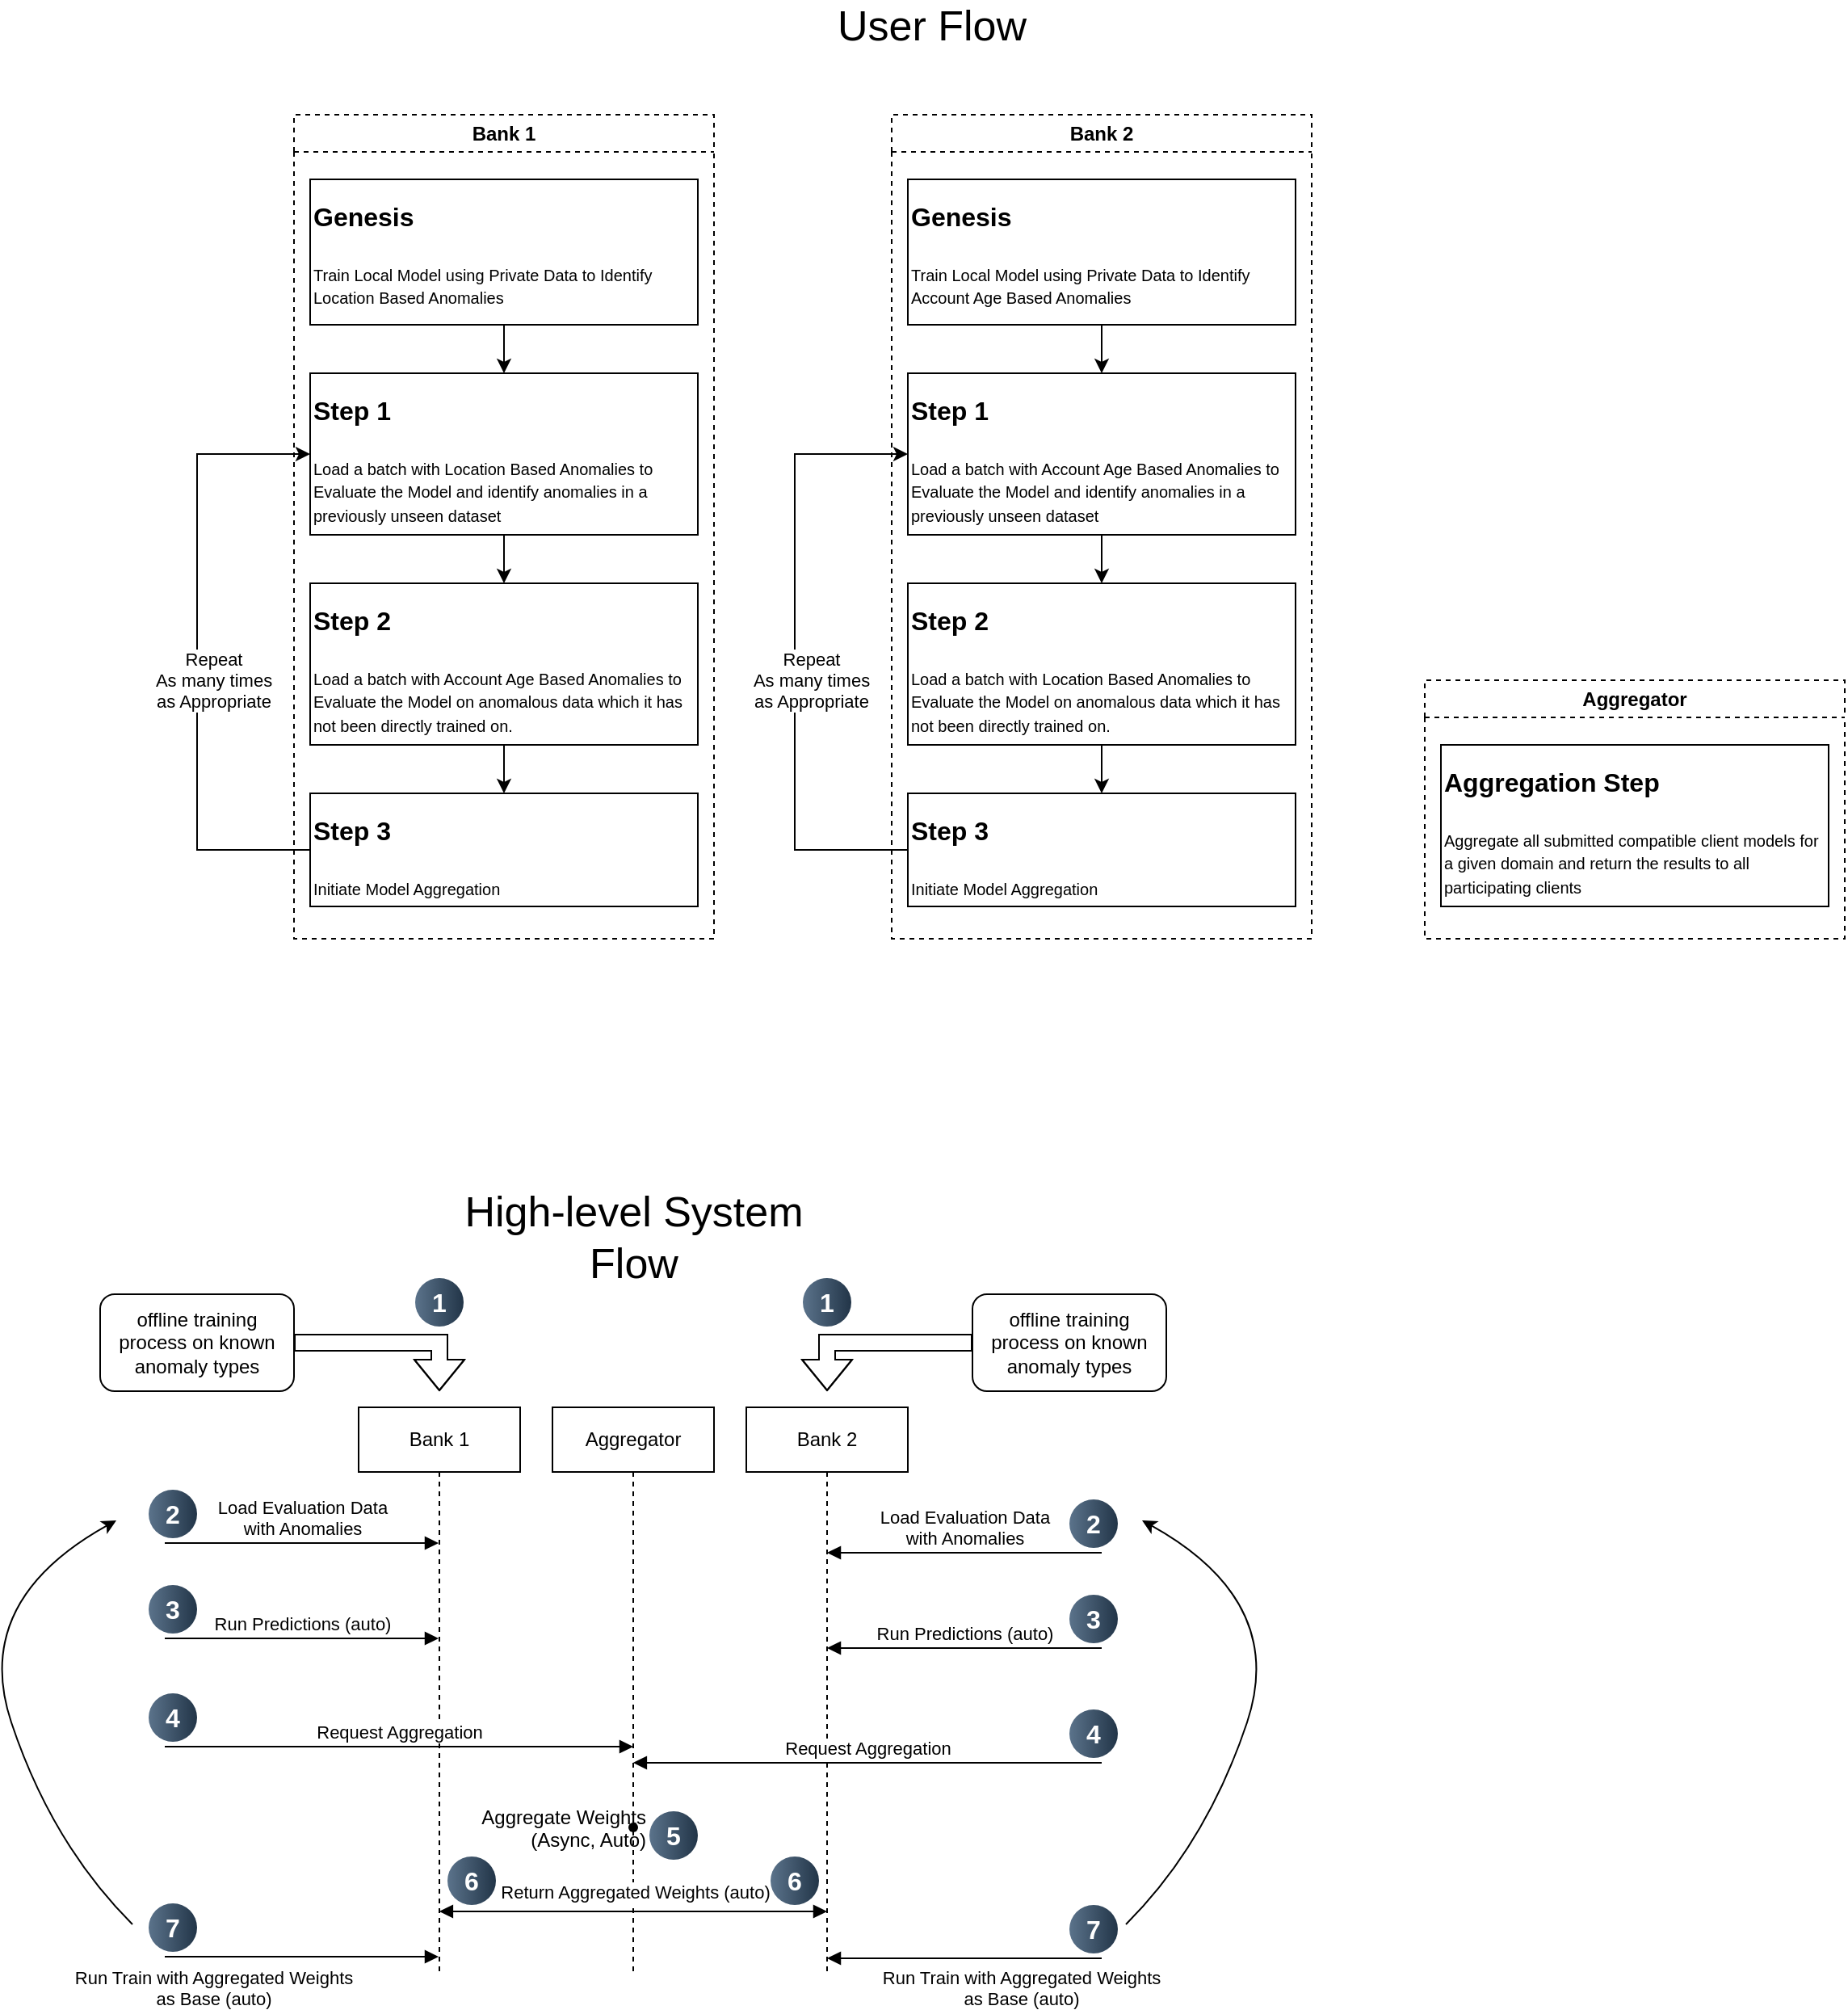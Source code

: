 <mxfile version="24.7.12">
  <diagram name="Page-1" id="uDJUI4dBSmf2cbCkmgjj">
    <mxGraphModel dx="2943" dy="1221" grid="1" gridSize="10" guides="1" tooltips="1" connect="1" arrows="1" fold="1" page="1" pageScale="1" pageWidth="850" pageHeight="1100" math="0" shadow="0">
      <root>
        <mxCell id="0" />
        <mxCell id="1" parent="0" />
        <mxCell id="MlqXa8JIlhz3oFpUz93O-1" value="Bank 1" style="swimlane;whiteSpace=wrap;html=1;dashed=1;" vertex="1" parent="1">
          <mxGeometry x="90" y="150" width="260" height="510" as="geometry" />
        </mxCell>
        <mxCell id="MlqXa8JIlhz3oFpUz93O-33" style="edgeStyle=orthogonalEdgeStyle;rounded=0;orthogonalLoop=1;jettySize=auto;html=1;exitX=0.5;exitY=1;exitDx=0;exitDy=0;entryX=0.5;entryY=0;entryDx=0;entryDy=0;" edge="1" parent="MlqXa8JIlhz3oFpUz93O-1" source="MlqXa8JIlhz3oFpUz93O-26" target="MlqXa8JIlhz3oFpUz93O-28">
          <mxGeometry relative="1" as="geometry" />
        </mxCell>
        <mxCell id="MlqXa8JIlhz3oFpUz93O-26" value="&lt;h1 style=&quot;margin-top: 0px;&quot;&gt;&lt;font style=&quot;font-size: 16px;&quot;&gt;Genesis&lt;/font&gt;&lt;/h1&gt;&lt;p&gt;&lt;span style=&quot;text-align: center;&quot;&gt;&lt;font style=&quot;font-size: 10px;&quot;&gt;Train Local Model using Private Data to Identify Location Based Anomalies&lt;/font&gt;&lt;/span&gt;&lt;/p&gt;" style="text;html=1;whiteSpace=wrap;overflow=hidden;rounded=0;strokeColor=default;" vertex="1" parent="MlqXa8JIlhz3oFpUz93O-1">
          <mxGeometry x="10" y="40" width="240" height="90" as="geometry" />
        </mxCell>
        <mxCell id="MlqXa8JIlhz3oFpUz93O-34" style="edgeStyle=orthogonalEdgeStyle;rounded=0;orthogonalLoop=1;jettySize=auto;html=1;exitX=0.5;exitY=1;exitDx=0;exitDy=0;" edge="1" parent="MlqXa8JIlhz3oFpUz93O-1" source="MlqXa8JIlhz3oFpUz93O-28" target="MlqXa8JIlhz3oFpUz93O-29">
          <mxGeometry relative="1" as="geometry" />
        </mxCell>
        <mxCell id="MlqXa8JIlhz3oFpUz93O-28" value="&lt;h1 style=&quot;margin-top: 0px;&quot;&gt;&lt;font style=&quot;font-size: 16px;&quot;&gt;Step 1&lt;/font&gt;&lt;/h1&gt;&lt;p&gt;&lt;span style=&quot;text-align: center;&quot;&gt;&lt;font style=&quot;font-size: 10px;&quot;&gt;Load a batch with Location Based Anomalies to Evaluate the Model and identify anomalies in a previously unseen dataset&lt;/font&gt;&lt;/span&gt;&lt;/p&gt;" style="text;html=1;whiteSpace=wrap;overflow=hidden;rounded=0;strokeColor=default;" vertex="1" parent="MlqXa8JIlhz3oFpUz93O-1">
          <mxGeometry x="10" y="160" width="240" height="100" as="geometry" />
        </mxCell>
        <mxCell id="MlqXa8JIlhz3oFpUz93O-35" style="edgeStyle=orthogonalEdgeStyle;rounded=0;orthogonalLoop=1;jettySize=auto;html=1;" edge="1" parent="MlqXa8JIlhz3oFpUz93O-1" source="MlqXa8JIlhz3oFpUz93O-29" target="MlqXa8JIlhz3oFpUz93O-32">
          <mxGeometry relative="1" as="geometry" />
        </mxCell>
        <mxCell id="MlqXa8JIlhz3oFpUz93O-29" value="&lt;h1 style=&quot;margin-top: 0px;&quot;&gt;&lt;font style=&quot;font-size: 16px;&quot;&gt;Step 2&lt;/font&gt;&lt;/h1&gt;&lt;p&gt;&lt;span style=&quot;text-align: center;&quot;&gt;&lt;font style=&quot;font-size: 10px;&quot;&gt;Load a batch with Account Age Based Anomalies to Evaluate the Model on anomalous data which it has not been directly trained on.&lt;/font&gt;&lt;/span&gt;&lt;/p&gt;" style="text;html=1;whiteSpace=wrap;overflow=hidden;rounded=0;strokeColor=default;" vertex="1" parent="MlqXa8JIlhz3oFpUz93O-1">
          <mxGeometry x="10" y="290" width="240" height="100" as="geometry" />
        </mxCell>
        <mxCell id="MlqXa8JIlhz3oFpUz93O-36" style="edgeStyle=orthogonalEdgeStyle;rounded=0;orthogonalLoop=1;jettySize=auto;html=1;exitX=0;exitY=0.5;exitDx=0;exitDy=0;entryX=0;entryY=0.5;entryDx=0;entryDy=0;" edge="1" parent="MlqXa8JIlhz3oFpUz93O-1" source="MlqXa8JIlhz3oFpUz93O-32" target="MlqXa8JIlhz3oFpUz93O-28">
          <mxGeometry relative="1" as="geometry">
            <Array as="points">
              <mxPoint x="-60" y="455" />
              <mxPoint x="-60" y="210" />
            </Array>
          </mxGeometry>
        </mxCell>
        <mxCell id="MlqXa8JIlhz3oFpUz93O-37" value="Repeat&lt;div&gt;As many times&lt;/div&gt;&lt;div&gt;as Appropriate&lt;/div&gt;" style="edgeLabel;html=1;align=center;verticalAlign=middle;resizable=0;points=[];" vertex="1" connectable="0" parent="MlqXa8JIlhz3oFpUz93O-36">
          <mxGeometry x="-0.092" y="-1" relative="1" as="geometry">
            <mxPoint x="9" as="offset" />
          </mxGeometry>
        </mxCell>
        <mxCell id="MlqXa8JIlhz3oFpUz93O-32" value="&lt;h1 style=&quot;margin-top: 0px;&quot;&gt;&lt;font style=&quot;font-size: 16px;&quot;&gt;Step 3&lt;/font&gt;&lt;/h1&gt;&lt;p style=&quot;text-align: center;&quot;&gt;&lt;span style=&quot;font-size: 10px;&quot;&gt;Initiate Model Aggregation&lt;/span&gt;&lt;/p&gt;" style="text;html=1;whiteSpace=wrap;overflow=hidden;rounded=0;strokeColor=default;" vertex="1" parent="MlqXa8JIlhz3oFpUz93O-1">
          <mxGeometry x="10" y="420" width="240" height="70" as="geometry" />
        </mxCell>
        <mxCell id="MlqXa8JIlhz3oFpUz93O-38" value="Bank 2" style="swimlane;whiteSpace=wrap;html=1;dashed=1;" vertex="1" parent="1">
          <mxGeometry x="460" y="150" width="260" height="510" as="geometry" />
        </mxCell>
        <mxCell id="MlqXa8JIlhz3oFpUz93O-39" style="edgeStyle=orthogonalEdgeStyle;rounded=0;orthogonalLoop=1;jettySize=auto;html=1;exitX=0.5;exitY=1;exitDx=0;exitDy=0;entryX=0.5;entryY=0;entryDx=0;entryDy=0;" edge="1" parent="MlqXa8JIlhz3oFpUz93O-38" source="MlqXa8JIlhz3oFpUz93O-40" target="MlqXa8JIlhz3oFpUz93O-42">
          <mxGeometry relative="1" as="geometry" />
        </mxCell>
        <mxCell id="MlqXa8JIlhz3oFpUz93O-40" value="&lt;h1 style=&quot;margin-top: 0px;&quot;&gt;&lt;font style=&quot;font-size: 16px;&quot;&gt;Genesis&lt;/font&gt;&lt;/h1&gt;&lt;p&gt;&lt;span style=&quot;text-align: center;&quot;&gt;&lt;font style=&quot;font-size: 10px;&quot;&gt;Train Local Model using Private Data to Identify Account Age Based Anomalies&lt;/font&gt;&lt;/span&gt;&lt;/p&gt;" style="text;html=1;whiteSpace=wrap;overflow=hidden;rounded=0;strokeColor=default;" vertex="1" parent="MlqXa8JIlhz3oFpUz93O-38">
          <mxGeometry x="10" y="40" width="240" height="90" as="geometry" />
        </mxCell>
        <mxCell id="MlqXa8JIlhz3oFpUz93O-41" style="edgeStyle=orthogonalEdgeStyle;rounded=0;orthogonalLoop=1;jettySize=auto;html=1;exitX=0.5;exitY=1;exitDx=0;exitDy=0;" edge="1" parent="MlqXa8JIlhz3oFpUz93O-38" source="MlqXa8JIlhz3oFpUz93O-42" target="MlqXa8JIlhz3oFpUz93O-44">
          <mxGeometry relative="1" as="geometry" />
        </mxCell>
        <mxCell id="MlqXa8JIlhz3oFpUz93O-42" value="&lt;h1 style=&quot;margin-top: 0px;&quot;&gt;&lt;font style=&quot;font-size: 16px;&quot;&gt;Step 1&lt;/font&gt;&lt;/h1&gt;&lt;p&gt;&lt;span style=&quot;text-align: center;&quot;&gt;&lt;font style=&quot;font-size: 10px;&quot;&gt;Load a batch with Account Age Based Anomalies to Evaluate the Model and identify anomalies in a previously unseen dataset&lt;/font&gt;&lt;/span&gt;&lt;/p&gt;" style="text;html=1;whiteSpace=wrap;overflow=hidden;rounded=0;strokeColor=default;" vertex="1" parent="MlqXa8JIlhz3oFpUz93O-38">
          <mxGeometry x="10" y="160" width="240" height="100" as="geometry" />
        </mxCell>
        <mxCell id="MlqXa8JIlhz3oFpUz93O-43" style="edgeStyle=orthogonalEdgeStyle;rounded=0;orthogonalLoop=1;jettySize=auto;html=1;" edge="1" parent="MlqXa8JIlhz3oFpUz93O-38" source="MlqXa8JIlhz3oFpUz93O-44" target="MlqXa8JIlhz3oFpUz93O-47">
          <mxGeometry relative="1" as="geometry" />
        </mxCell>
        <mxCell id="MlqXa8JIlhz3oFpUz93O-44" value="&lt;h1 style=&quot;margin-top: 0px;&quot;&gt;&lt;font style=&quot;font-size: 16px;&quot;&gt;Step 2&lt;/font&gt;&lt;/h1&gt;&lt;p&gt;&lt;span style=&quot;text-align: center;&quot;&gt;&lt;font style=&quot;font-size: 10px;&quot;&gt;Load a batch with Location Based Anomalies to Evaluate the Model on anomalous data which it has not been directly trained on.&lt;/font&gt;&lt;/span&gt;&lt;/p&gt;" style="text;html=1;whiteSpace=wrap;overflow=hidden;rounded=0;strokeColor=default;" vertex="1" parent="MlqXa8JIlhz3oFpUz93O-38">
          <mxGeometry x="10" y="290" width="240" height="100" as="geometry" />
        </mxCell>
        <mxCell id="MlqXa8JIlhz3oFpUz93O-45" style="edgeStyle=orthogonalEdgeStyle;rounded=0;orthogonalLoop=1;jettySize=auto;html=1;exitX=0;exitY=0.5;exitDx=0;exitDy=0;entryX=0;entryY=0.5;entryDx=0;entryDy=0;" edge="1" parent="MlqXa8JIlhz3oFpUz93O-38" source="MlqXa8JIlhz3oFpUz93O-47" target="MlqXa8JIlhz3oFpUz93O-42">
          <mxGeometry relative="1" as="geometry">
            <Array as="points">
              <mxPoint x="-60" y="455" />
              <mxPoint x="-60" y="210" />
            </Array>
          </mxGeometry>
        </mxCell>
        <mxCell id="MlqXa8JIlhz3oFpUz93O-46" value="Repeat&lt;div&gt;As many times&lt;/div&gt;&lt;div&gt;as Appropriate&lt;/div&gt;" style="edgeLabel;html=1;align=center;verticalAlign=middle;resizable=0;points=[];" vertex="1" connectable="0" parent="MlqXa8JIlhz3oFpUz93O-45">
          <mxGeometry x="-0.092" y="-1" relative="1" as="geometry">
            <mxPoint x="9" as="offset" />
          </mxGeometry>
        </mxCell>
        <mxCell id="MlqXa8JIlhz3oFpUz93O-47" value="&lt;h1 style=&quot;margin-top: 0px;&quot;&gt;&lt;font style=&quot;font-size: 16px;&quot;&gt;Step 3&lt;/font&gt;&lt;/h1&gt;&lt;p style=&quot;text-align: center;&quot;&gt;&lt;span style=&quot;font-size: 10px;&quot;&gt;Initiate Model Aggregation&lt;/span&gt;&lt;/p&gt;" style="text;html=1;whiteSpace=wrap;overflow=hidden;rounded=0;strokeColor=default;" vertex="1" parent="MlqXa8JIlhz3oFpUz93O-38">
          <mxGeometry x="10" y="420" width="240" height="70" as="geometry" />
        </mxCell>
        <mxCell id="MlqXa8JIlhz3oFpUz93O-48" value="Aggregator" style="swimlane;whiteSpace=wrap;html=1;dashed=1;" vertex="1" parent="1">
          <mxGeometry x="790" y="500" width="260" height="160" as="geometry" />
        </mxCell>
        <mxCell id="MlqXa8JIlhz3oFpUz93O-57" value="&lt;h1 style=&quot;margin-top: 0px;&quot;&gt;&lt;font style=&quot;font-size: 16px;&quot;&gt;Aggregation Step&lt;/font&gt;&lt;/h1&gt;&lt;p style=&quot;&quot;&gt;&lt;span style=&quot;font-size: 10px;&quot;&gt;Aggregate all submitted compatible client models for a given domain and return the results to all participating clients&lt;/span&gt;&lt;/p&gt;" style="text;html=1;whiteSpace=wrap;overflow=hidden;rounded=0;strokeColor=default;" vertex="1" parent="MlqXa8JIlhz3oFpUz93O-48">
          <mxGeometry x="10" y="40" width="240" height="100" as="geometry" />
        </mxCell>
        <mxCell id="MlqXa8JIlhz3oFpUz93O-66" value="&lt;font style=&quot;font-size: 26px;&quot;&gt;User Flow&lt;/font&gt;" style="text;html=1;align=center;verticalAlign=middle;whiteSpace=wrap;rounded=0;" vertex="1" parent="1">
          <mxGeometry x="380" y="80" width="210" height="30" as="geometry" />
        </mxCell>
        <mxCell id="MlqXa8JIlhz3oFpUz93O-71" value="Bank 1" style="shape=umlLifeline;perimeter=lifelinePerimeter;whiteSpace=wrap;html=1;container=1;dropTarget=0;collapsible=0;recursiveResize=0;outlineConnect=0;portConstraint=eastwest;newEdgeStyle={&quot;edgeStyle&quot;:&quot;elbowEdgeStyle&quot;,&quot;elbow&quot;:&quot;vertical&quot;,&quot;curved&quot;:0,&quot;rounded&quot;:0};" vertex="1" parent="1">
          <mxGeometry x="130" y="950" width="100" height="350" as="geometry" />
        </mxCell>
        <mxCell id="MlqXa8JIlhz3oFpUz93O-72" value="Aggregator" style="shape=umlLifeline;perimeter=lifelinePerimeter;whiteSpace=wrap;html=1;container=1;dropTarget=0;collapsible=0;recursiveResize=0;outlineConnect=0;portConstraint=eastwest;newEdgeStyle={&quot;edgeStyle&quot;:&quot;elbowEdgeStyle&quot;,&quot;elbow&quot;:&quot;vertical&quot;,&quot;curved&quot;:0,&quot;rounded&quot;:0};" vertex="1" parent="1">
          <mxGeometry x="250" y="950" width="100" height="350" as="geometry" />
        </mxCell>
        <mxCell id="MlqXa8JIlhz3oFpUz93O-73" value="Bank 2" style="shape=umlLifeline;perimeter=lifelinePerimeter;whiteSpace=wrap;html=1;container=1;dropTarget=0;collapsible=0;recursiveResize=0;outlineConnect=0;portConstraint=eastwest;newEdgeStyle={&quot;curved&quot;:0,&quot;rounded&quot;:0};" vertex="1" parent="1">
          <mxGeometry x="370" y="950" width="100" height="350" as="geometry" />
        </mxCell>
        <mxCell id="MlqXa8JIlhz3oFpUz93O-74" value="offline training process on known anomaly types" style="rounded=1;whiteSpace=wrap;html=1;" vertex="1" parent="1">
          <mxGeometry x="-30" y="880" width="120" height="60" as="geometry" />
        </mxCell>
        <mxCell id="MlqXa8JIlhz3oFpUz93O-75" value="offline training process on known anomaly types" style="rounded=1;whiteSpace=wrap;html=1;" vertex="1" parent="1">
          <mxGeometry x="510" y="880" width="120" height="60" as="geometry" />
        </mxCell>
        <mxCell id="MlqXa8JIlhz3oFpUz93O-87" value="Load Evaluation Data&lt;br&gt;with Anomalies" style="html=1;verticalAlign=bottom;endArrow=block;curved=0;rounded=0;" edge="1" parent="1">
          <mxGeometry x="0.0" width="80" relative="1" as="geometry">
            <mxPoint x="10" y="1034" as="sourcePoint" />
            <mxPoint x="179.5" y="1034" as="targetPoint" />
            <mxPoint as="offset" />
          </mxGeometry>
        </mxCell>
        <mxCell id="MlqXa8JIlhz3oFpUz93O-89" value="Load Evaluation Data&lt;br&gt;with Anomalies" style="html=1;verticalAlign=bottom;endArrow=block;curved=0;rounded=0;" edge="1" parent="1">
          <mxGeometry width="80" relative="1" as="geometry">
            <mxPoint x="590" y="1040" as="sourcePoint" />
            <mxPoint x="420" y="1040" as="targetPoint" />
            <mxPoint as="offset" />
          </mxGeometry>
        </mxCell>
        <mxCell id="MlqXa8JIlhz3oFpUz93O-92" value="" style="shape=flexArrow;endArrow=classic;html=1;rounded=0;exitX=1;exitY=0.5;exitDx=0;exitDy=0;" edge="1" parent="1" source="MlqXa8JIlhz3oFpUz93O-74">
          <mxGeometry width="50" height="50" relative="1" as="geometry">
            <mxPoint x="130" y="920" as="sourcePoint" />
            <mxPoint x="180" y="940" as="targetPoint" />
            <Array as="points">
              <mxPoint x="180" y="910" />
            </Array>
          </mxGeometry>
        </mxCell>
        <mxCell id="MlqXa8JIlhz3oFpUz93O-93" value="" style="shape=flexArrow;endArrow=classic;html=1;rounded=0;exitX=0;exitY=0.5;exitDx=0;exitDy=0;" edge="1" parent="1" source="MlqXa8JIlhz3oFpUz93O-75">
          <mxGeometry width="50" height="50" relative="1" as="geometry">
            <mxPoint x="310" y="850" as="sourcePoint" />
            <mxPoint x="420" y="940" as="targetPoint" />
            <Array as="points">
              <mxPoint x="420" y="910" />
            </Array>
          </mxGeometry>
        </mxCell>
        <mxCell id="MlqXa8JIlhz3oFpUz93O-94" value="Run Predictions (auto)" style="html=1;verticalAlign=bottom;endArrow=block;curved=0;rounded=0;targetPerimeterSpacing=0;" edge="1" parent="1">
          <mxGeometry x="0.003" width="80" relative="1" as="geometry">
            <mxPoint x="10" y="1093" as="sourcePoint" />
            <mxPoint x="179.5" y="1093" as="targetPoint" />
            <mxPoint as="offset" />
          </mxGeometry>
        </mxCell>
        <mxCell id="MlqXa8JIlhz3oFpUz93O-95" value="Run Predictions (auto)" style="html=1;verticalAlign=bottom;endArrow=block;curved=0;rounded=0;" edge="1" parent="1">
          <mxGeometry width="80" relative="1" as="geometry">
            <mxPoint x="590" y="1099" as="sourcePoint" />
            <mxPoint x="420" y="1099" as="targetPoint" />
            <mxPoint as="offset" />
          </mxGeometry>
        </mxCell>
        <mxCell id="MlqXa8JIlhz3oFpUz93O-96" value="Request Aggregation" style="html=1;verticalAlign=bottom;endArrow=block;curved=0;rounded=0;" edge="1" parent="1">
          <mxGeometry x="0.003" width="80" relative="1" as="geometry">
            <mxPoint x="10" y="1160" as="sourcePoint" />
            <mxPoint x="300" y="1160" as="targetPoint" />
            <mxPoint as="offset" />
          </mxGeometry>
        </mxCell>
        <mxCell id="MlqXa8JIlhz3oFpUz93O-97" value="Request Aggregation" style="html=1;verticalAlign=bottom;endArrow=block;curved=0;rounded=0;" edge="1" parent="1">
          <mxGeometry x="-0.0" width="80" relative="1" as="geometry">
            <mxPoint x="590" y="1170" as="sourcePoint" />
            <mxPoint x="299.944" y="1170" as="targetPoint" />
            <mxPoint as="offset" />
          </mxGeometry>
        </mxCell>
        <mxCell id="MlqXa8JIlhz3oFpUz93O-98" value="" style="html=1;verticalAlign=bottom;endArrow=block;curved=0;rounded=0;" edge="1" parent="1">
          <mxGeometry x="0.833" y="-10" width="80" relative="1" as="geometry">
            <mxPoint x="300" y="1262" as="sourcePoint" />
            <mxPoint x="179.944" y="1262" as="targetPoint" />
            <mxPoint as="offset" />
          </mxGeometry>
        </mxCell>
        <mxCell id="MlqXa8JIlhz3oFpUz93O-99" value="Return Aggregated Weights (auto)" style="html=1;verticalAlign=bottom;endArrow=block;curved=0;rounded=0;" edge="1" parent="1">
          <mxGeometry x="-1" y="3" width="80" relative="1" as="geometry">
            <mxPoint x="300.5" y="1262" as="sourcePoint" />
            <mxPoint x="420" y="1262" as="targetPoint" />
            <mxPoint as="offset" />
          </mxGeometry>
        </mxCell>
        <mxCell id="MlqXa8JIlhz3oFpUz93O-100" value="Run Train with Aggregated Weights&lt;br&gt;as Base (auto)" style="html=1;verticalAlign=bottom;endArrow=block;curved=0;rounded=0;targetPerimeterSpacing=0;" edge="1" parent="1">
          <mxGeometry x="-0.646" y="-35" width="80" relative="1" as="geometry">
            <mxPoint x="10" y="1290" as="sourcePoint" />
            <mxPoint x="179.5" y="1290" as="targetPoint" />
            <mxPoint as="offset" />
          </mxGeometry>
        </mxCell>
        <mxCell id="MlqXa8JIlhz3oFpUz93O-101" value="Run Train with Aggregated Weights&lt;br&gt;as Base (auto)" style="html=1;verticalAlign=bottom;endArrow=block;curved=0;rounded=0;" edge="1" parent="1">
          <mxGeometry x="-0.412" y="34" width="80" relative="1" as="geometry">
            <mxPoint x="590" y="1291" as="sourcePoint" />
            <mxPoint x="420" y="1291" as="targetPoint" />
            <mxPoint as="offset" />
          </mxGeometry>
        </mxCell>
        <mxCell id="MlqXa8JIlhz3oFpUz93O-102" value="1" style="ellipse;whiteSpace=wrap;html=1;aspect=fixed;rotation=0;gradientColor=#223548;strokeColor=none;gradientDirection=east;fillColor=#5b738b;rounded=0;pointerEvents=0;fontFamily=Helvetica;fontSize=16;fontColor=#FFFFFF;spacingTop=4;spacingBottom=4;spacingLeft=4;spacingRight=4;points=[];fontStyle=1" vertex="1" parent="1">
          <mxGeometry x="165" y="870" width="30" height="30" as="geometry" />
        </mxCell>
        <mxCell id="MlqXa8JIlhz3oFpUz93O-103" value="1" style="ellipse;whiteSpace=wrap;html=1;aspect=fixed;rotation=0;gradientColor=#223548;strokeColor=none;gradientDirection=east;fillColor=#5b738b;rounded=0;pointerEvents=0;fontFamily=Helvetica;fontSize=16;fontColor=#FFFFFF;spacingTop=4;spacingBottom=4;spacingLeft=4;spacingRight=4;points=[];fontStyle=1" vertex="1" parent="1">
          <mxGeometry x="405" y="870" width="30" height="30" as="geometry" />
        </mxCell>
        <mxCell id="MlqXa8JIlhz3oFpUz93O-104" value="2" style="ellipse;whiteSpace=wrap;html=1;aspect=fixed;rotation=0;gradientColor=#223548;strokeColor=none;gradientDirection=east;fillColor=#5b738b;rounded=0;pointerEvents=0;fontFamily=Helvetica;fontSize=16;fontColor=#FFFFFF;spacingTop=4;spacingBottom=4;spacingLeft=4;spacingRight=4;points=[];fontStyle=1" vertex="1" parent="1">
          <mxGeometry y="1001" width="30" height="30" as="geometry" />
        </mxCell>
        <mxCell id="MlqXa8JIlhz3oFpUz93O-105" value="2" style="ellipse;whiteSpace=wrap;html=1;aspect=fixed;rotation=0;gradientColor=#223548;strokeColor=none;gradientDirection=east;fillColor=#5b738b;rounded=0;pointerEvents=0;fontFamily=Helvetica;fontSize=16;fontColor=#FFFFFF;spacingTop=4;spacingBottom=4;spacingLeft=4;spacingRight=4;points=[];fontStyle=1" vertex="1" parent="1">
          <mxGeometry x="570" y="1007" width="30" height="30" as="geometry" />
        </mxCell>
        <mxCell id="MlqXa8JIlhz3oFpUz93O-106" value="3" style="ellipse;whiteSpace=wrap;html=1;aspect=fixed;rotation=0;gradientColor=#223548;strokeColor=none;gradientDirection=east;fillColor=#5b738b;rounded=0;pointerEvents=0;fontFamily=Helvetica;fontSize=16;fontColor=#FFFFFF;spacingTop=4;spacingBottom=4;spacingLeft=4;spacingRight=4;points=[];fontStyle=1" vertex="1" parent="1">
          <mxGeometry y="1060" width="30" height="30" as="geometry" />
        </mxCell>
        <mxCell id="MlqXa8JIlhz3oFpUz93O-107" value="3" style="ellipse;whiteSpace=wrap;html=1;aspect=fixed;rotation=0;gradientColor=#223548;strokeColor=none;gradientDirection=east;fillColor=#5b738b;rounded=0;pointerEvents=0;fontFamily=Helvetica;fontSize=16;fontColor=#FFFFFF;spacingTop=4;spacingBottom=4;spacingLeft=4;spacingRight=4;points=[];fontStyle=1" vertex="1" parent="1">
          <mxGeometry x="570" y="1066" width="30" height="30" as="geometry" />
        </mxCell>
        <mxCell id="MlqXa8JIlhz3oFpUz93O-108" value="4" style="ellipse;whiteSpace=wrap;html=1;aspect=fixed;rotation=0;gradientColor=#223548;strokeColor=none;gradientDirection=east;fillColor=#5b738b;rounded=0;pointerEvents=0;fontFamily=Helvetica;fontSize=16;fontColor=#FFFFFF;spacingTop=4;spacingBottom=4;spacingLeft=4;spacingRight=4;points=[];fontStyle=1" vertex="1" parent="1">
          <mxGeometry y="1127" width="30" height="30" as="geometry" />
        </mxCell>
        <mxCell id="MlqXa8JIlhz3oFpUz93O-109" value="4" style="ellipse;whiteSpace=wrap;html=1;aspect=fixed;rotation=0;gradientColor=#223548;strokeColor=none;gradientDirection=east;fillColor=#5b738b;rounded=0;pointerEvents=0;fontFamily=Helvetica;fontSize=16;fontColor=#FFFFFF;spacingTop=4;spacingBottom=4;spacingLeft=4;spacingRight=4;points=[];fontStyle=1" vertex="1" parent="1">
          <mxGeometry x="570" y="1137" width="30" height="30" as="geometry" />
        </mxCell>
        <mxCell id="MlqXa8JIlhz3oFpUz93O-110" value="Aggregate Weights &#xa;(Async, Auto)" style="shape=waypoint;sketch=0;size=6;pointerEvents=1;points=[];fillColor=none;resizable=0;rotatable=0;perimeter=centerPerimeter;snapToPoint=1;align=right;" vertex="1" parent="1">
          <mxGeometry x="290" y="1200" width="20" height="20" as="geometry" />
        </mxCell>
        <mxCell id="MlqXa8JIlhz3oFpUz93O-111" value="5" style="ellipse;whiteSpace=wrap;html=1;aspect=fixed;rotation=0;gradientColor=#223548;strokeColor=none;gradientDirection=east;fillColor=#5b738b;rounded=0;pointerEvents=0;fontFamily=Helvetica;fontSize=16;fontColor=#FFFFFF;spacingTop=4;spacingBottom=4;spacingLeft=4;spacingRight=4;points=[];fontStyle=1" vertex="1" parent="1">
          <mxGeometry x="310" y="1200" width="30" height="30" as="geometry" />
        </mxCell>
        <mxCell id="MlqXa8JIlhz3oFpUz93O-112" value="6" style="ellipse;whiteSpace=wrap;html=1;aspect=fixed;rotation=0;gradientColor=#223548;strokeColor=none;gradientDirection=east;fillColor=#5b738b;rounded=0;pointerEvents=0;fontFamily=Helvetica;fontSize=16;fontColor=#FFFFFF;spacingTop=4;spacingBottom=4;spacingLeft=4;spacingRight=4;points=[];fontStyle=1" vertex="1" parent="1">
          <mxGeometry x="185" y="1228" width="30" height="30" as="geometry" />
        </mxCell>
        <mxCell id="MlqXa8JIlhz3oFpUz93O-113" value="6" style="ellipse;whiteSpace=wrap;html=1;aspect=fixed;rotation=0;gradientColor=#223548;strokeColor=none;gradientDirection=east;fillColor=#5b738b;rounded=0;pointerEvents=0;fontFamily=Helvetica;fontSize=16;fontColor=#FFFFFF;spacingTop=4;spacingBottom=4;spacingLeft=4;spacingRight=4;points=[];fontStyle=1" vertex="1" parent="1">
          <mxGeometry x="385" y="1228" width="30" height="30" as="geometry" />
        </mxCell>
        <mxCell id="MlqXa8JIlhz3oFpUz93O-114" value="7" style="ellipse;whiteSpace=wrap;html=1;aspect=fixed;rotation=0;gradientColor=#223548;strokeColor=none;gradientDirection=east;fillColor=#5b738b;rounded=0;pointerEvents=0;fontFamily=Helvetica;fontSize=16;fontColor=#FFFFFF;spacingTop=4;spacingBottom=4;spacingLeft=4;spacingRight=4;points=[];fontStyle=1" vertex="1" parent="1">
          <mxGeometry y="1257" width="30" height="30" as="geometry" />
        </mxCell>
        <mxCell id="MlqXa8JIlhz3oFpUz93O-115" value="7" style="ellipse;whiteSpace=wrap;html=1;aspect=fixed;rotation=0;gradientColor=#223548;strokeColor=none;gradientDirection=east;fillColor=#5b738b;rounded=0;pointerEvents=0;fontFamily=Helvetica;fontSize=16;fontColor=#FFFFFF;spacingTop=4;spacingBottom=4;spacingLeft=4;spacingRight=4;points=[];fontStyle=1" vertex="1" parent="1">
          <mxGeometry x="570" y="1258" width="30" height="30" as="geometry" />
        </mxCell>
        <mxCell id="MlqXa8JIlhz3oFpUz93O-116" value="" style="curved=1;endArrow=classic;html=1;rounded=0;" edge="1" parent="1">
          <mxGeometry width="50" height="50" relative="1" as="geometry">
            <mxPoint x="-10" y="1270" as="sourcePoint" />
            <mxPoint x="-20" y="1020" as="targetPoint" />
            <Array as="points">
              <mxPoint x="-60" y="1220" />
              <mxPoint x="-110" y="1070" />
            </Array>
          </mxGeometry>
        </mxCell>
        <mxCell id="MlqXa8JIlhz3oFpUz93O-117" value="" style="curved=1;endArrow=classic;html=1;rounded=0;" edge="1" parent="1">
          <mxGeometry width="50" height="50" relative="1" as="geometry">
            <mxPoint x="605" y="1270" as="sourcePoint" />
            <mxPoint x="615" y="1020" as="targetPoint" />
            <Array as="points">
              <mxPoint x="655" y="1220" />
              <mxPoint x="705" y="1070" />
            </Array>
          </mxGeometry>
        </mxCell>
        <mxCell id="MlqXa8JIlhz3oFpUz93O-118" value="&lt;font style=&quot;font-size: 26px;&quot;&gt;High-level System&lt;br&gt;Flow&lt;/font&gt;" style="text;html=1;align=center;verticalAlign=middle;resizable=0;points=[];autosize=1;strokeColor=none;fillColor=none;" vertex="1" parent="1">
          <mxGeometry x="185" y="805" width="230" height="80" as="geometry" />
        </mxCell>
      </root>
    </mxGraphModel>
  </diagram>
</mxfile>
